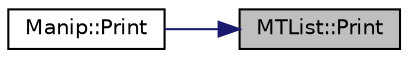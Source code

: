 digraph "MTList::Print"
{
 // LATEX_PDF_SIZE
  edge [fontname="Helvetica",fontsize="10",labelfontname="Helvetica",labelfontsize="10"];
  node [fontname="Helvetica",fontsize="10",shape=record];
  rankdir="RL";
  Node1 [label="MTList::Print",height=0.2,width=0.4,color="black", fillcolor="grey75", style="filled", fontcolor="black",tooltip=" "];
  Node1 -> Node2 [dir="back",color="midnightblue",fontsize="10",style="solid",fontname="Helvetica"];
  Node2 [label="Manip::Print",height=0.2,width=0.4,color="black", fillcolor="white", style="filled",URL="$class_manip.html#a6390322006ca8d8e7c350a3a915182e8",tooltip=" "];
}
